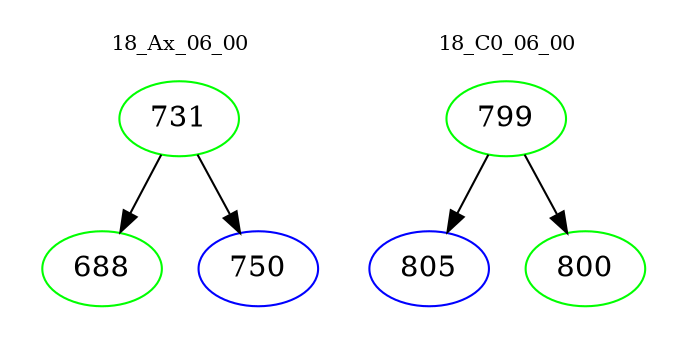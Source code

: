 digraph{
subgraph cluster_0 {
color = white
label = "18_Ax_06_00";
fontsize=10;
T0_731 [label="731", color="green"]
T0_731 -> T0_688 [color="black"]
T0_688 [label="688", color="green"]
T0_731 -> T0_750 [color="black"]
T0_750 [label="750", color="blue"]
}
subgraph cluster_1 {
color = white
label = "18_C0_06_00";
fontsize=10;
T1_799 [label="799", color="green"]
T1_799 -> T1_805 [color="black"]
T1_805 [label="805", color="blue"]
T1_799 -> T1_800 [color="black"]
T1_800 [label="800", color="green"]
}
}
